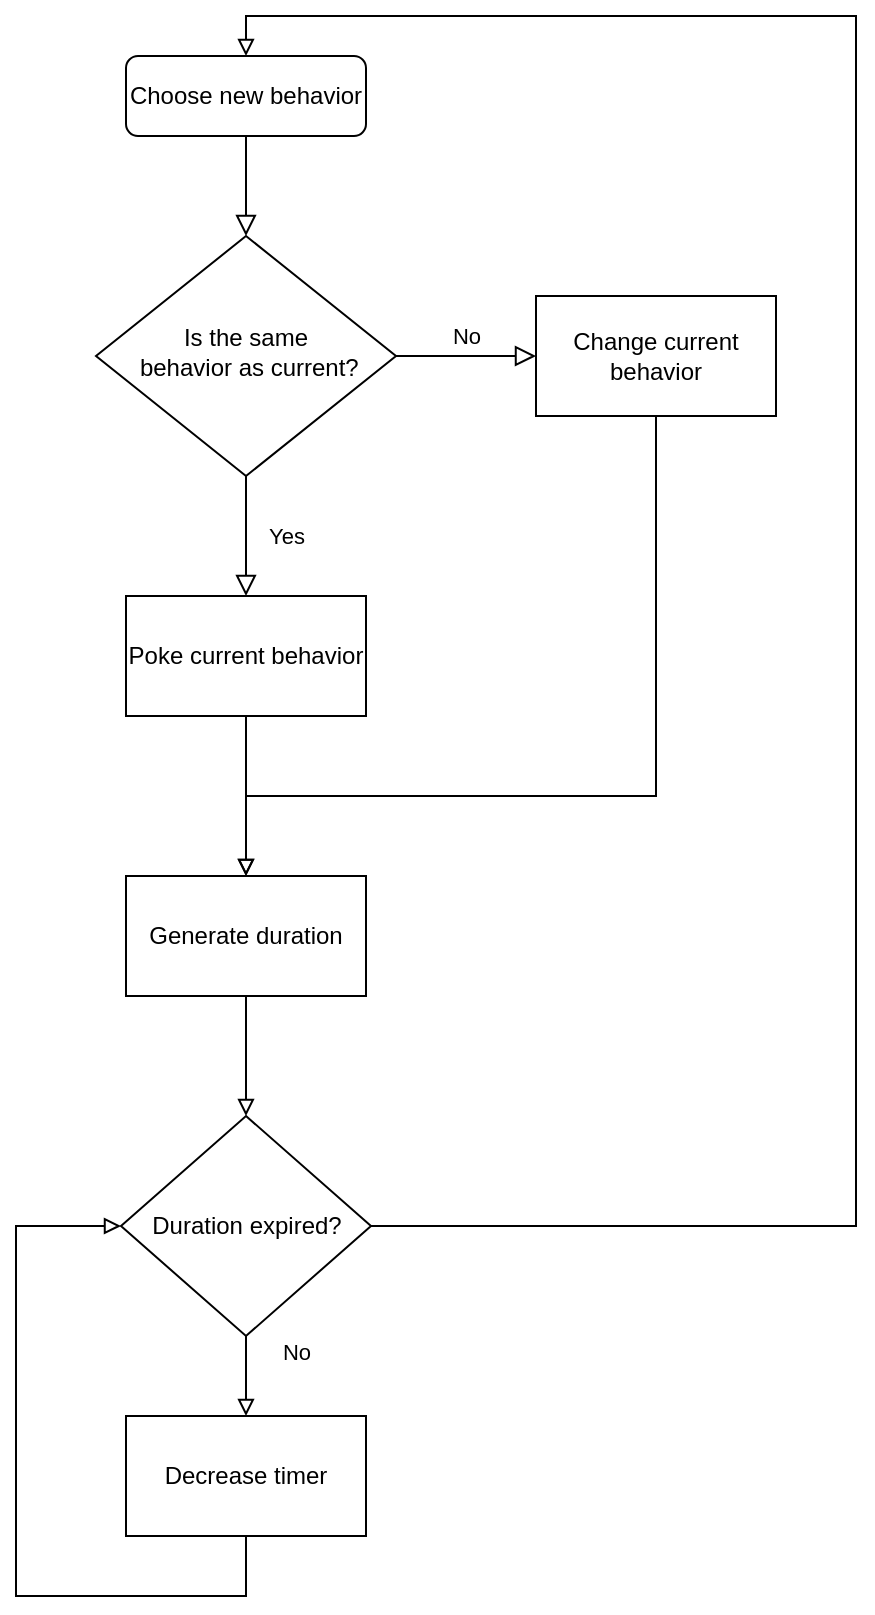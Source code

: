 <mxfile version="12.5.1" type="github">
  <diagram id="C5RBs43oDa-KdzZeNtuy" name="Page-1">
    <mxGraphModel dx="2062" dy="1123" grid="1" gridSize="10" guides="1" tooltips="1" connect="1" arrows="1" fold="1" page="1" pageScale="1" pageWidth="827" pageHeight="1169" math="0" shadow="0">
      <root>
        <mxCell id="WIyWlLk6GJQsqaUBKTNV-0"/>
        <mxCell id="WIyWlLk6GJQsqaUBKTNV-1" parent="WIyWlLk6GJQsqaUBKTNV-0"/>
        <mxCell id="WIyWlLk6GJQsqaUBKTNV-2" value="" style="rounded=0;html=1;jettySize=auto;orthogonalLoop=1;fontSize=11;endArrow=block;endFill=0;endSize=8;strokeWidth=1;shadow=0;labelBackgroundColor=none;edgeStyle=orthogonalEdgeStyle;" parent="WIyWlLk6GJQsqaUBKTNV-1" source="WIyWlLk6GJQsqaUBKTNV-3" target="WIyWlLk6GJQsqaUBKTNV-6" edge="1">
          <mxGeometry relative="1" as="geometry"/>
        </mxCell>
        <mxCell id="WIyWlLk6GJQsqaUBKTNV-3" value="Choose new behavior" style="rounded=1;whiteSpace=wrap;html=1;fontSize=12;glass=0;strokeWidth=1;shadow=0;" parent="WIyWlLk6GJQsqaUBKTNV-1" vertex="1">
          <mxGeometry x="175" y="70" width="120" height="40" as="geometry"/>
        </mxCell>
        <mxCell id="WIyWlLk6GJQsqaUBKTNV-5" value="No" style="edgeStyle=orthogonalEdgeStyle;rounded=0;html=1;jettySize=auto;orthogonalLoop=1;fontSize=11;endArrow=block;endFill=0;endSize=8;strokeWidth=1;shadow=0;labelBackgroundColor=none;" parent="WIyWlLk6GJQsqaUBKTNV-1" source="WIyWlLk6GJQsqaUBKTNV-6" target="eaCt40kiBauempKZoXGX-5" edge="1">
          <mxGeometry y="10" relative="1" as="geometry">
            <mxPoint as="offset"/>
            <mxPoint x="390" y="225" as="targetPoint"/>
          </mxGeometry>
        </mxCell>
        <mxCell id="WIyWlLk6GJQsqaUBKTNV-6" value="Is the same&lt;br&gt;&amp;nbsp;behavior as current?" style="rhombus;whiteSpace=wrap;html=1;shadow=0;fontFamily=Helvetica;fontSize=12;align=center;strokeWidth=1;spacing=6;spacingTop=-4;" parent="WIyWlLk6GJQsqaUBKTNV-1" vertex="1">
          <mxGeometry x="160" y="160" width="150" height="120" as="geometry"/>
        </mxCell>
        <mxCell id="eaCt40kiBauempKZoXGX-14" value="No" style="edgeStyle=orthogonalEdgeStyle;rounded=0;orthogonalLoop=1;jettySize=auto;html=1;entryX=0.5;entryY=0;entryDx=0;entryDy=0;endArrow=block;endFill=0;" edge="1" parent="WIyWlLk6GJQsqaUBKTNV-1" source="eaCt40kiBauempKZoXGX-2" target="eaCt40kiBauempKZoXGX-10">
          <mxGeometry x="-0.6" y="25" relative="1" as="geometry">
            <mxPoint as="offset"/>
          </mxGeometry>
        </mxCell>
        <mxCell id="eaCt40kiBauempKZoXGX-16" style="edgeStyle=orthogonalEdgeStyle;rounded=0;comic=0;orthogonalLoop=1;jettySize=auto;html=1;exitX=1;exitY=0.5;exitDx=0;exitDy=0;entryX=0.5;entryY=0;entryDx=0;entryDy=0;endArrow=block;endFill=0;" edge="1" parent="WIyWlLk6GJQsqaUBKTNV-1" source="eaCt40kiBauempKZoXGX-2" target="WIyWlLk6GJQsqaUBKTNV-3">
          <mxGeometry relative="1" as="geometry">
            <Array as="points">
              <mxPoint x="540" y="655"/>
              <mxPoint x="540" y="50"/>
              <mxPoint x="235" y="50"/>
            </Array>
          </mxGeometry>
        </mxCell>
        <mxCell id="eaCt40kiBauempKZoXGX-2" value="Duration expired?" style="rhombus;whiteSpace=wrap;html=1;" vertex="1" parent="WIyWlLk6GJQsqaUBKTNV-1">
          <mxGeometry x="172.5" y="600" width="125" height="110" as="geometry"/>
        </mxCell>
        <mxCell id="eaCt40kiBauempKZoXGX-8" style="edgeStyle=orthogonalEdgeStyle;rounded=0;orthogonalLoop=1;jettySize=auto;html=1;entryX=0.5;entryY=0;entryDx=0;entryDy=0;endArrow=block;endFill=0;" edge="1" parent="WIyWlLk6GJQsqaUBKTNV-1" source="eaCt40kiBauempKZoXGX-3" target="eaCt40kiBauempKZoXGX-6">
          <mxGeometry relative="1" as="geometry"/>
        </mxCell>
        <mxCell id="eaCt40kiBauempKZoXGX-3" value="Poke current behavior" style="rounded=0;whiteSpace=wrap;html=1;" vertex="1" parent="WIyWlLk6GJQsqaUBKTNV-1">
          <mxGeometry x="175" y="340" width="120" height="60" as="geometry"/>
        </mxCell>
        <mxCell id="eaCt40kiBauempKZoXGX-4" value="Yes" style="rounded=0;html=1;jettySize=auto;orthogonalLoop=1;fontSize=11;endArrow=block;endFill=0;endSize=8;strokeWidth=1;shadow=0;labelBackgroundColor=none;edgeStyle=orthogonalEdgeStyle;noJump=0;comic=0;" edge="1" parent="WIyWlLk6GJQsqaUBKTNV-1" source="WIyWlLk6GJQsqaUBKTNV-6" target="eaCt40kiBauempKZoXGX-3">
          <mxGeometry y="20" relative="1" as="geometry">
            <mxPoint as="offset"/>
            <mxPoint x="235" y="280" as="sourcePoint"/>
            <mxPoint x="230" y="330" as="targetPoint"/>
          </mxGeometry>
        </mxCell>
        <mxCell id="eaCt40kiBauempKZoXGX-17" style="edgeStyle=orthogonalEdgeStyle;rounded=0;comic=0;orthogonalLoop=1;jettySize=auto;html=1;entryX=0.5;entryY=0;entryDx=0;entryDy=0;endArrow=block;endFill=0;" edge="1" parent="WIyWlLk6GJQsqaUBKTNV-1" source="eaCt40kiBauempKZoXGX-5" target="eaCt40kiBauempKZoXGX-6">
          <mxGeometry relative="1" as="geometry">
            <Array as="points">
              <mxPoint x="440" y="440"/>
              <mxPoint x="235" y="440"/>
            </Array>
          </mxGeometry>
        </mxCell>
        <mxCell id="eaCt40kiBauempKZoXGX-5" value="Change current behavior" style="rounded=0;whiteSpace=wrap;html=1;" vertex="1" parent="WIyWlLk6GJQsqaUBKTNV-1">
          <mxGeometry x="380" y="190" width="120" height="60" as="geometry"/>
        </mxCell>
        <mxCell id="eaCt40kiBauempKZoXGX-9" style="edgeStyle=orthogonalEdgeStyle;rounded=0;orthogonalLoop=1;jettySize=auto;html=1;entryX=0.5;entryY=0;entryDx=0;entryDy=0;endArrow=block;endFill=0;" edge="1" parent="WIyWlLk6GJQsqaUBKTNV-1" source="eaCt40kiBauempKZoXGX-6" target="eaCt40kiBauempKZoXGX-2">
          <mxGeometry relative="1" as="geometry"/>
        </mxCell>
        <mxCell id="eaCt40kiBauempKZoXGX-6" value="Generate duration" style="rounded=0;whiteSpace=wrap;html=1;" vertex="1" parent="WIyWlLk6GJQsqaUBKTNV-1">
          <mxGeometry x="175" y="480" width="120" height="60" as="geometry"/>
        </mxCell>
        <mxCell id="eaCt40kiBauempKZoXGX-15" style="edgeStyle=orthogonalEdgeStyle;rounded=0;orthogonalLoop=1;jettySize=auto;html=1;entryX=0;entryY=0.5;entryDx=0;entryDy=0;endArrow=block;endFill=0;" edge="1" parent="WIyWlLk6GJQsqaUBKTNV-1" source="eaCt40kiBauempKZoXGX-10" target="eaCt40kiBauempKZoXGX-2">
          <mxGeometry relative="1" as="geometry">
            <Array as="points">
              <mxPoint x="235" y="840"/>
              <mxPoint x="120" y="840"/>
              <mxPoint x="120" y="655"/>
            </Array>
          </mxGeometry>
        </mxCell>
        <mxCell id="eaCt40kiBauempKZoXGX-10" value="Decrease timer" style="rounded=0;whiteSpace=wrap;html=1;" vertex="1" parent="WIyWlLk6GJQsqaUBKTNV-1">
          <mxGeometry x="175" y="750" width="120" height="60" as="geometry"/>
        </mxCell>
      </root>
    </mxGraphModel>
  </diagram>
</mxfile>
